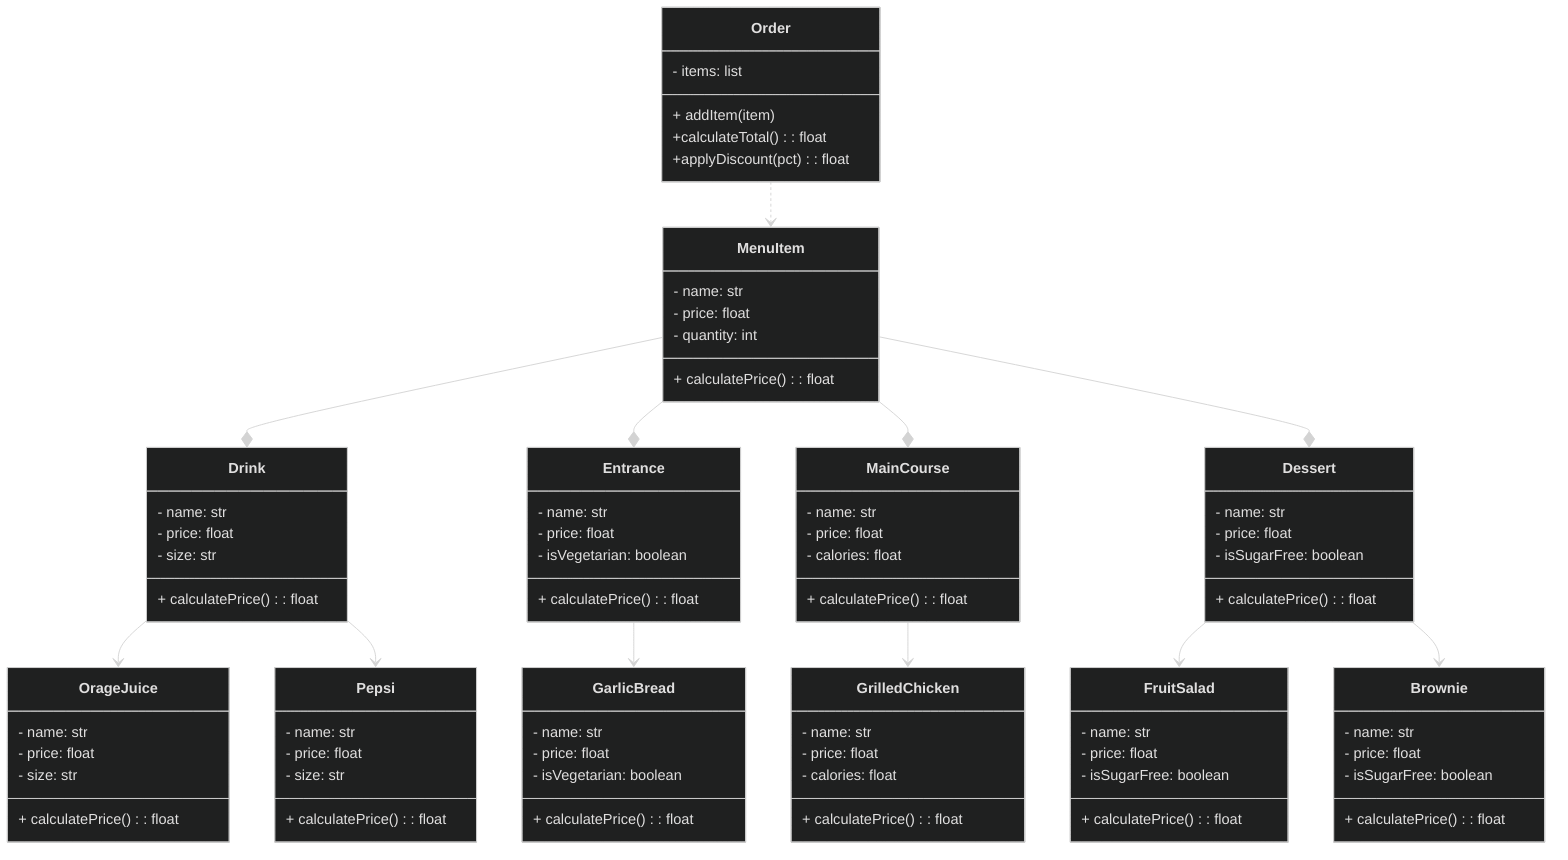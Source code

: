 ---
config:
  theme: dark
  look: classic
---
classDiagram
direction TB
    class MenuItem {
	    - name: str
	    - price: float
	    - quantity: int
	    + calculatePrice() : float
    }
    class Drink {
	    - name: str
	    - price: float
	    - size: str
	    + calculatePrice() : float
    }
    class Entrance {
	    - name: str
	    - price: float
	    - isVegetarian: boolean
	    + calculatePrice() : float
    }
    class MainCourse {
	    - name: str
	    - price: float
	    - calories: float
	    + calculatePrice() : float
    }
    class Dessert {
	    - name: str
	    - price: float
	    - isSugarFree: boolean
	    + calculatePrice() : float
    }
    class Pepsi {
	    - name: str
	    - price: float
	    - size: str
	    + calculatePrice() : float
    }
    class OrageJuice {
	    - name: str
	    - price: float
	    - size: str
	    + calculatePrice() : float
    }
    class GarlicBread {
	    - name: str
	    - price: float
	    - isVegetarian: boolean
	    + calculatePrice() : float
    }
    class GrilledChicken {
	    - name: str
	    - price: float
	    - calories: float
	    + calculatePrice() : float
    }
    class Brownie {
	    - name: str
	    - price: float
	    - isSugarFree: boolean
	    + calculatePrice() : float
    }
    class FruitSalad {
	    - name: str
	    - price: float
	    - isSugarFree: boolean
	    + calculatePrice() : float
    }
    class Order {
	    - items: list
	    + addItem(item)
	    +calculateTotal() : float
	    +applyDiscount(pct) : float
    }

    MenuItem --* Drink
    MenuItem --* Entrance
    MenuItem --* MainCourse
    MenuItem --* Dessert
    Drink --> OrageJuice
    Drink --> Pepsi
    Entrance --> GarlicBread
    MainCourse --> GrilledChicken
    Dessert --> FruitSalad
    Dessert --> Brownie
    Order ..> MenuItem